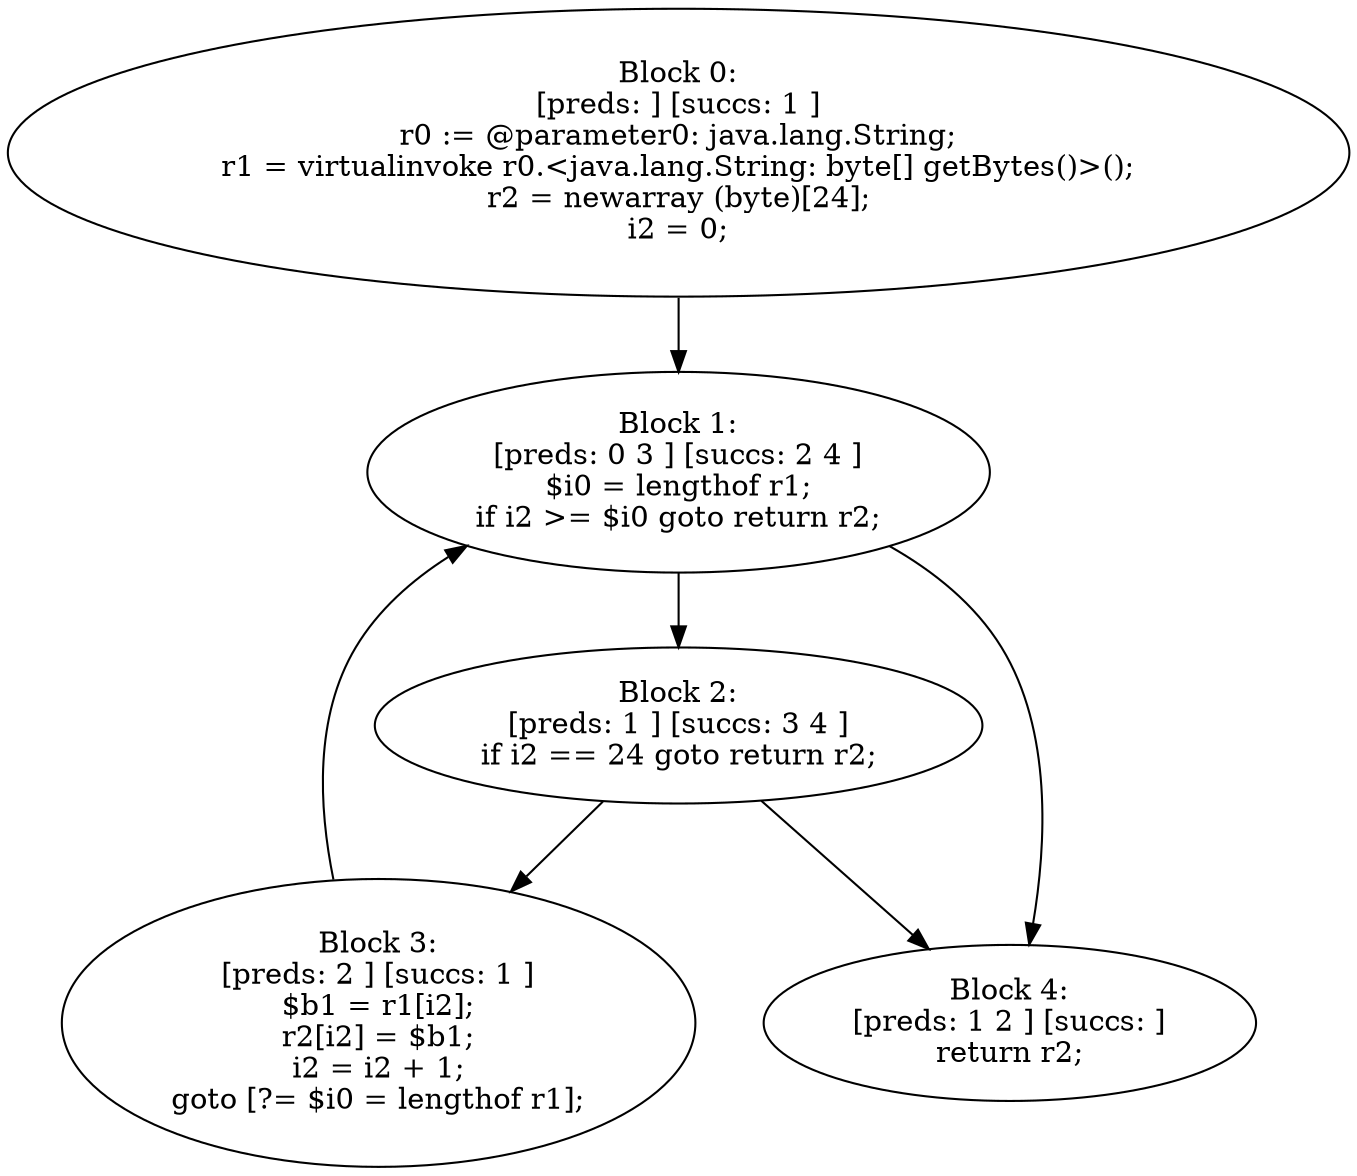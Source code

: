 digraph "unitGraph" {
    "Block 0:
[preds: ] [succs: 1 ]
r0 := @parameter0: java.lang.String;
r1 = virtualinvoke r0.<java.lang.String: byte[] getBytes()>();
r2 = newarray (byte)[24];
i2 = 0;
"
    "Block 1:
[preds: 0 3 ] [succs: 2 4 ]
$i0 = lengthof r1;
if i2 >= $i0 goto return r2;
"
    "Block 2:
[preds: 1 ] [succs: 3 4 ]
if i2 == 24 goto return r2;
"
    "Block 3:
[preds: 2 ] [succs: 1 ]
$b1 = r1[i2];
r2[i2] = $b1;
i2 = i2 + 1;
goto [?= $i0 = lengthof r1];
"
    "Block 4:
[preds: 1 2 ] [succs: ]
return r2;
"
    "Block 0:
[preds: ] [succs: 1 ]
r0 := @parameter0: java.lang.String;
r1 = virtualinvoke r0.<java.lang.String: byte[] getBytes()>();
r2 = newarray (byte)[24];
i2 = 0;
"->"Block 1:
[preds: 0 3 ] [succs: 2 4 ]
$i0 = lengthof r1;
if i2 >= $i0 goto return r2;
";
    "Block 1:
[preds: 0 3 ] [succs: 2 4 ]
$i0 = lengthof r1;
if i2 >= $i0 goto return r2;
"->"Block 2:
[preds: 1 ] [succs: 3 4 ]
if i2 == 24 goto return r2;
";
    "Block 1:
[preds: 0 3 ] [succs: 2 4 ]
$i0 = lengthof r1;
if i2 >= $i0 goto return r2;
"->"Block 4:
[preds: 1 2 ] [succs: ]
return r2;
";
    "Block 2:
[preds: 1 ] [succs: 3 4 ]
if i2 == 24 goto return r2;
"->"Block 3:
[preds: 2 ] [succs: 1 ]
$b1 = r1[i2];
r2[i2] = $b1;
i2 = i2 + 1;
goto [?= $i0 = lengthof r1];
";
    "Block 2:
[preds: 1 ] [succs: 3 4 ]
if i2 == 24 goto return r2;
"->"Block 4:
[preds: 1 2 ] [succs: ]
return r2;
";
    "Block 3:
[preds: 2 ] [succs: 1 ]
$b1 = r1[i2];
r2[i2] = $b1;
i2 = i2 + 1;
goto [?= $i0 = lengthof r1];
"->"Block 1:
[preds: 0 3 ] [succs: 2 4 ]
$i0 = lengthof r1;
if i2 >= $i0 goto return r2;
";
}
